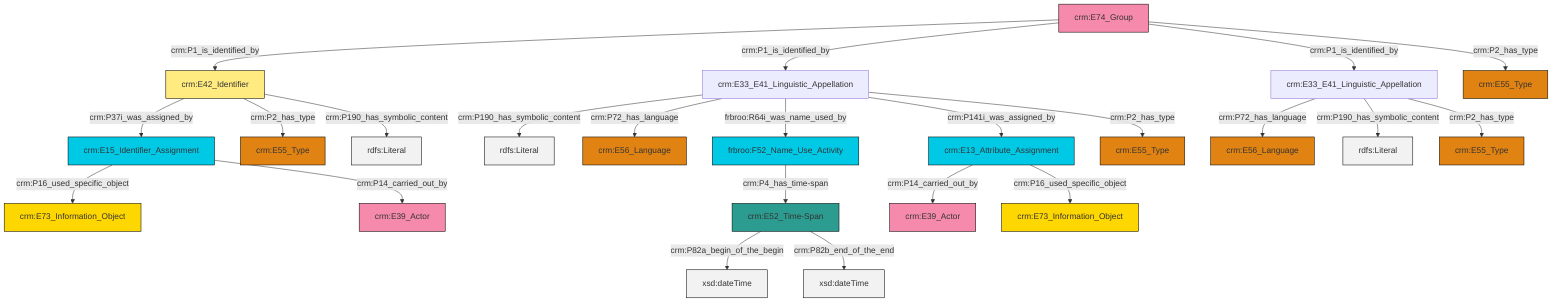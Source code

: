 graph TD
classDef Literal fill:#f2f2f2,stroke:#000000;
classDef CRM_Entity fill:#FFFFFF,stroke:#000000;
classDef Temporal_Entity fill:#00C9E6, stroke:#000000;
classDef Type fill:#E18312, stroke:#000000;
classDef Time-Span fill:#2C9C91, stroke:#000000;
classDef Appellation fill:#FFEB7F, stroke:#000000;
classDef Place fill:#008836, stroke:#000000;
classDef Persistent_Item fill:#B266B2, stroke:#000000;
classDef Conceptual_Object fill:#FFD700, stroke:#000000;
classDef Physical_Thing fill:#D2B48C, stroke:#000000;
classDef Actor fill:#f58aad, stroke:#000000;
classDef PC_Classes fill:#4ce600, stroke:#000000;
classDef Multi fill:#cccccc,stroke:#000000;

0["crm:E74_Group"]:::Actor -->|crm:P1_is_identified_by| 1["crm:E42_Identifier"]:::Appellation
2["crm:E33_E41_Linguistic_Appellation"]:::Default -->|crm:P190_has_symbolic_content| 3[rdfs:Literal]:::Literal
2["crm:E33_E41_Linguistic_Appellation"]:::Default -->|crm:P72_has_language| 9["crm:E56_Language"]:::Type
6["crm:E13_Attribute_Assignment"]:::Temporal_Entity -->|crm:P14_carried_out_by| 10["crm:E39_Actor"]:::Actor
6["crm:E13_Attribute_Assignment"]:::Temporal_Entity -->|crm:P16_used_specific_object| 11["crm:E73_Information_Object"]:::Conceptual_Object
12["crm:E15_Identifier_Assignment"]:::Temporal_Entity -->|crm:P16_used_specific_object| 13["crm:E73_Information_Object"]:::Conceptual_Object
14["frbroo:F52_Name_Use_Activity"]:::Temporal_Entity -->|crm:P4_has_time-span| 15["crm:E52_Time-Span"]:::Time-Span
12["crm:E15_Identifier_Assignment"]:::Temporal_Entity -->|crm:P14_carried_out_by| 18["crm:E39_Actor"]:::Actor
1["crm:E42_Identifier"]:::Appellation -->|crm:P37i_was_assigned_by| 12["crm:E15_Identifier_Assignment"]:::Temporal_Entity
15["crm:E52_Time-Span"]:::Time-Span -->|crm:P82a_begin_of_the_begin| 23[xsd:dateTime]:::Literal
15["crm:E52_Time-Span"]:::Time-Span -->|crm:P82b_end_of_the_end| 24[xsd:dateTime]:::Literal
0["crm:E74_Group"]:::Actor -->|crm:P1_is_identified_by| 2["crm:E33_E41_Linguistic_Appellation"]:::Default
31["crm:E33_E41_Linguistic_Appellation"]:::Default -->|crm:P72_has_language| 19["crm:E56_Language"]:::Type
1["crm:E42_Identifier"]:::Appellation -->|crm:P2_has_type| 4["crm:E55_Type"]:::Type
1["crm:E42_Identifier"]:::Appellation -->|crm:P190_has_symbolic_content| 32[rdfs:Literal]:::Literal
0["crm:E74_Group"]:::Actor -->|crm:P1_is_identified_by| 31["crm:E33_E41_Linguistic_Appellation"]:::Default
0["crm:E74_Group"]:::Actor -->|crm:P2_has_type| 35["crm:E55_Type"]:::Type
31["crm:E33_E41_Linguistic_Appellation"]:::Default -->|crm:P190_has_symbolic_content| 39[rdfs:Literal]:::Literal
2["crm:E33_E41_Linguistic_Appellation"]:::Default -->|frbroo:R64i_was_name_used_by| 14["frbroo:F52_Name_Use_Activity"]:::Temporal_Entity
2["crm:E33_E41_Linguistic_Appellation"]:::Default -->|crm:P141i_was_assigned_by| 6["crm:E13_Attribute_Assignment"]:::Temporal_Entity
2["crm:E33_E41_Linguistic_Appellation"]:::Default -->|crm:P2_has_type| 25["crm:E55_Type"]:::Type
31["crm:E33_E41_Linguistic_Appellation"]:::Default -->|crm:P2_has_type| 16["crm:E55_Type"]:::Type